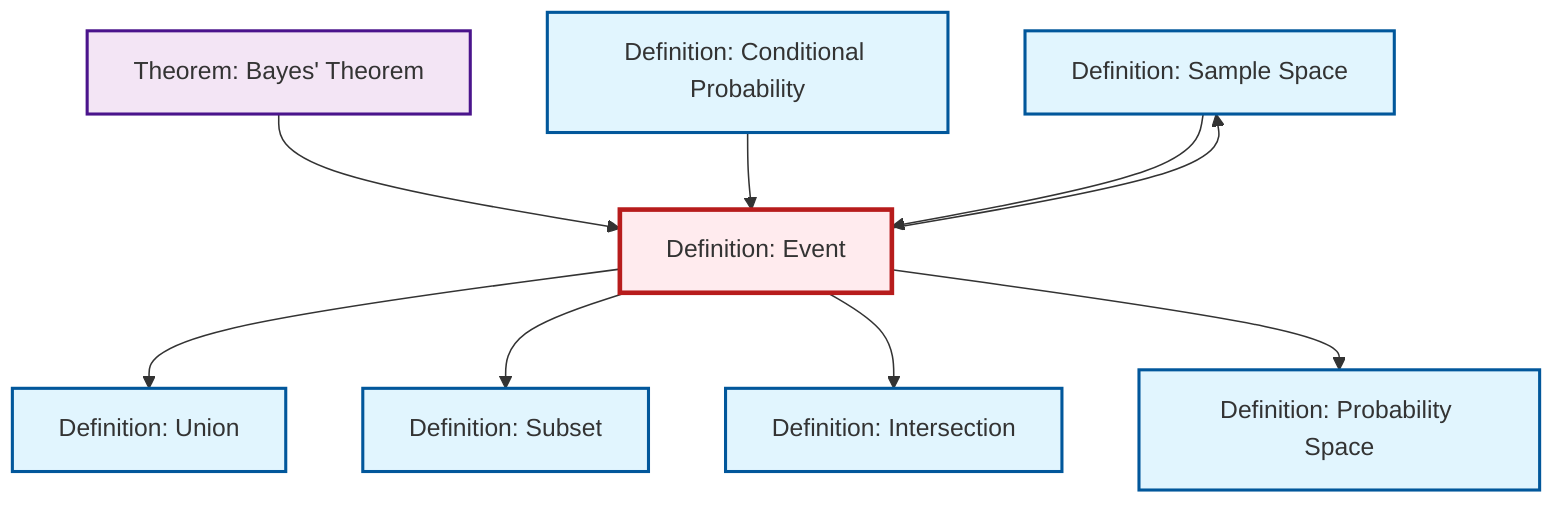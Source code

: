 graph TD
    classDef definition fill:#e1f5fe,stroke:#01579b,stroke-width:2px
    classDef theorem fill:#f3e5f5,stroke:#4a148c,stroke-width:2px
    classDef axiom fill:#fff3e0,stroke:#e65100,stroke-width:2px
    classDef example fill:#e8f5e9,stroke:#1b5e20,stroke-width:2px
    classDef current fill:#ffebee,stroke:#b71c1c,stroke-width:3px
    def-sample-space["Definition: Sample Space"]:::definition
    thm-bayes["Theorem: Bayes' Theorem"]:::theorem
    def-union["Definition: Union"]:::definition
    def-intersection["Definition: Intersection"]:::definition
    def-probability-space["Definition: Probability Space"]:::definition
    def-event["Definition: Event"]:::definition
    def-conditional-probability["Definition: Conditional Probability"]:::definition
    def-subset["Definition: Subset"]:::definition
    def-event --> def-union
    def-event --> def-subset
    def-event --> def-intersection
    thm-bayes --> def-event
    def-conditional-probability --> def-event
    def-event --> def-sample-space
    def-sample-space --> def-event
    def-event --> def-probability-space
    class def-event current
